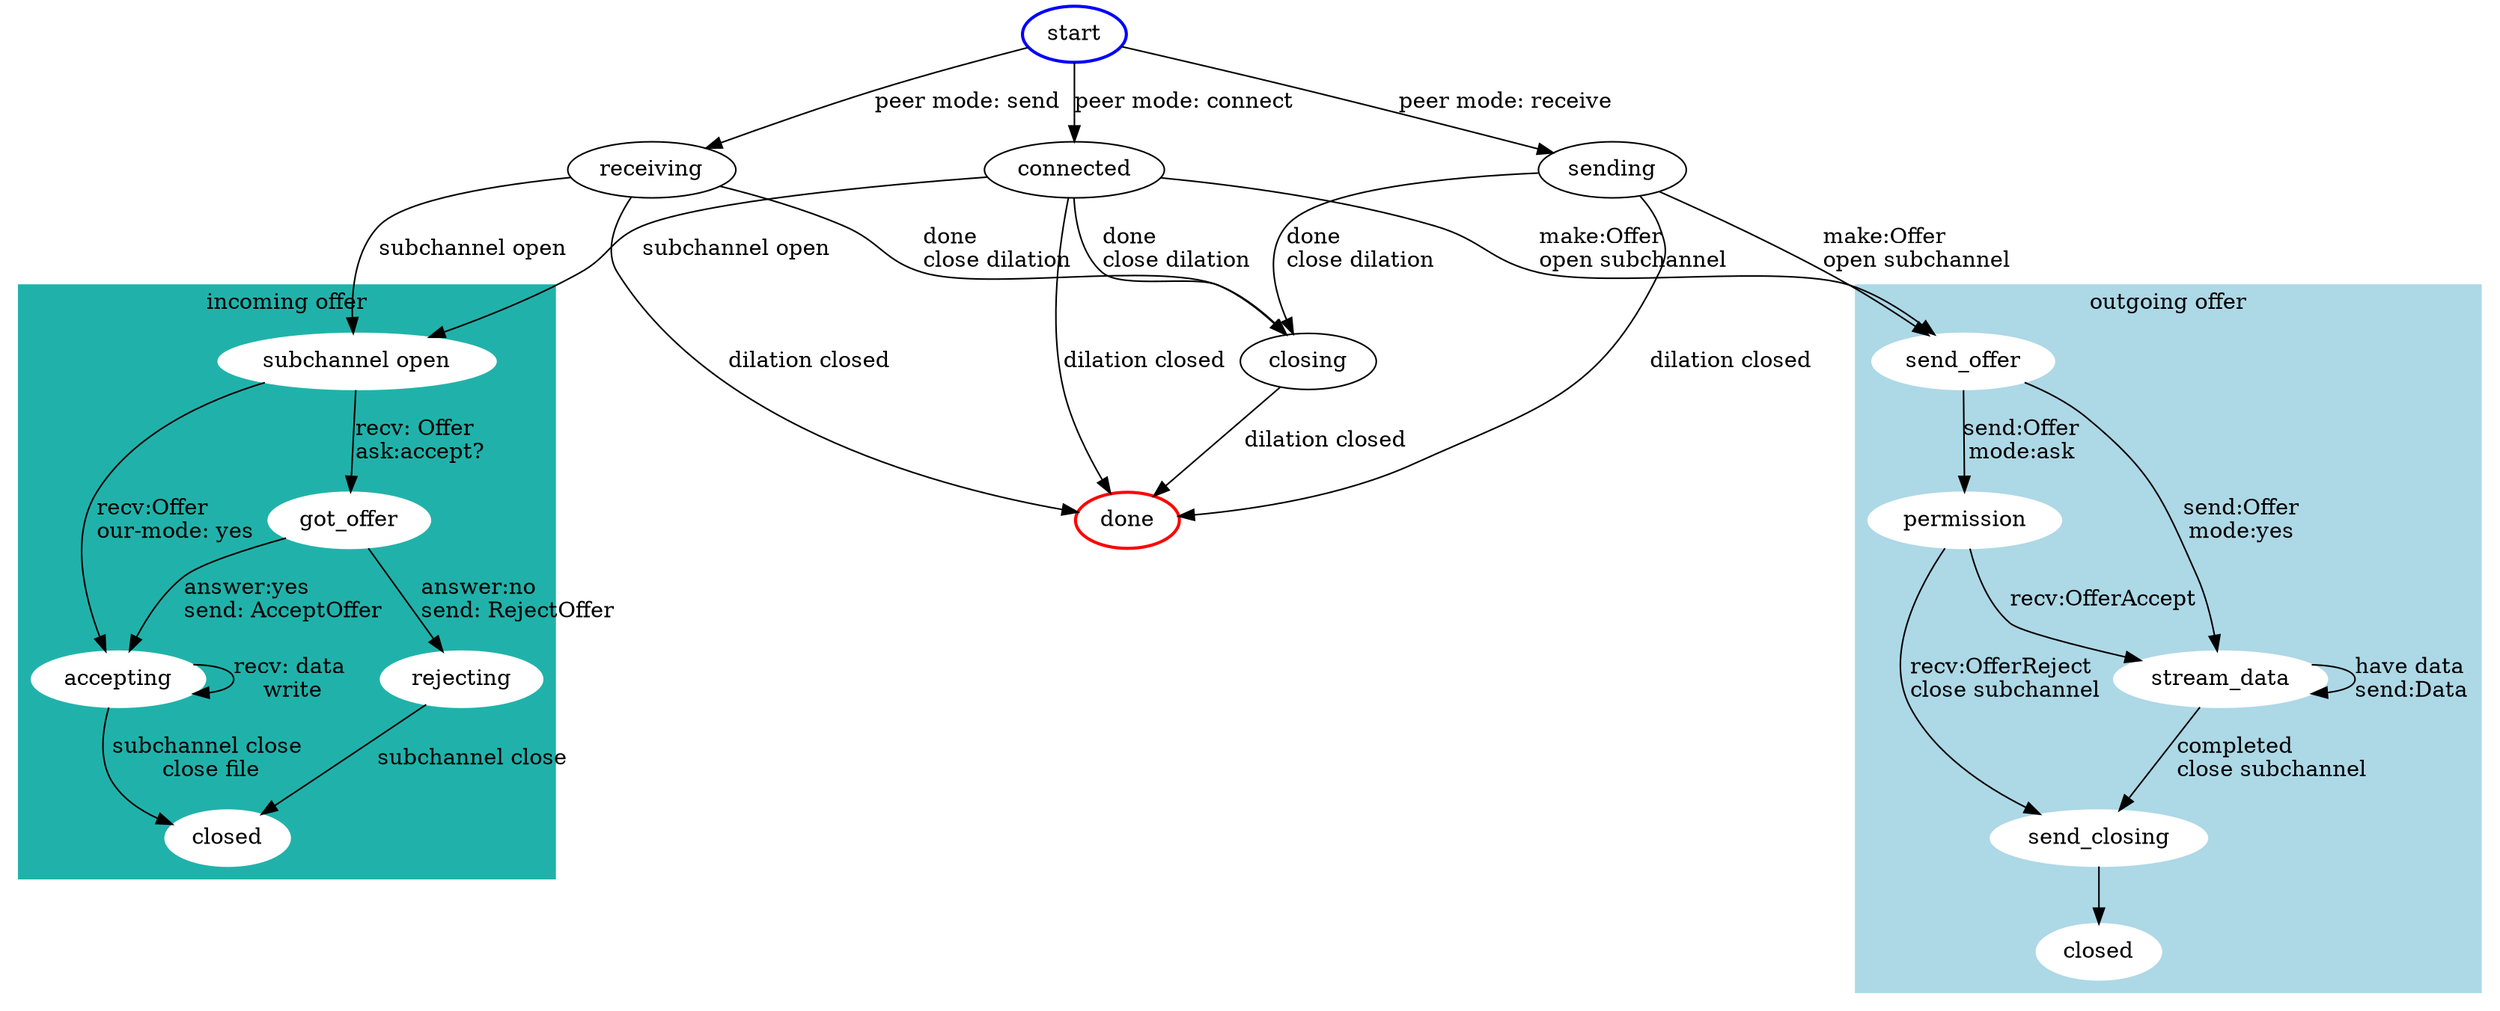 digraph {

    start[color=blue style=bold];
    done[color=red style=bold];
    start -> connected [label="peer mode: connect \l"];
    start -> receiving [label="peer mode: send \l"];
    start -> sending [label="peer mode: receive \l"];

    connected -> offer_start [label="subchannel open \l"];
    connected -> send_offer [label="make:Offer\lopen subchannel"];

    receiving -> offer_start [label="subchannel open \l"];
    sending -> send_offer [label="make:Offer\lopen subchannel"];

    subgraph cluster_receive {
        label="incoming offer";
        color=lightseagreen;
        style=filled;
        node[color=white; style=filled;];

        offer_start[color=white style=filled label="subchannel open"];
        offer_start -> accepting [label="recv:Offer\lour-mode: yes"];
        offer_start -> got_offer [label="recv: Offer\lask:accept?"];
        got_offer -> accepting [label="answer:yes\lsend: AcceptOffer"];
        got_offer -> rejecting [label="answer:no\lsend: RejectOffer"];

        accepting -> accepting [label="recv: data \lwrite"];

        recv_closed [label="closed"];
        accepting -> recv_closed [label="subchannel close \lclose file"];

        rejecting -> recv_closed [label="subchannel close \l"]
    }

    subgraph cluster_send {
        label="outgoing offer";
        color=lightblue;
        style=filled;
        node[color=white; style=filled;];

        send_offer[color=white style=filled];
        send_offer -> permission [label="send:Offer\lmode:ask"];
        permission -> stream_data [label="recv:OfferAccept\l"];
        permission -> send_closing [label="recv:OfferReject\lclose subchannel"];
        send_offer -> stream_data [label="send:Offer\lmode:yes"];

        stream_data -> stream_data [label="have data\lsend:Data"];

        stream_data -> send_closing [label="completed\lclose subchannel"];
        send_closed [label="closed"];
        send_closing -> send_closed [labe="subchannel close"];
    }

    // "we" close down first
    receiving -> closing [label="done\lclose dilation"];
    sending -> closing [label="done\lclose dilation"];
    connected -> closing [label="done\lclose dilation"];
    closing -> done [label="dilation closed\l"]

    // "they" close down first
    receiving -> done [label="dilation closed\l"];
    sending -> done [label="dilation closed\l"];
    connected -> done [label="dilation closed\l"];
}